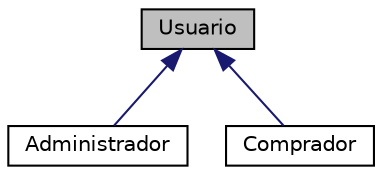 digraph "Usuario"
{
  edge [fontname="Helvetica",fontsize="10",labelfontname="Helvetica",labelfontsize="10"];
  node [fontname="Helvetica",fontsize="10",shape=record];
  Node0 [label="Usuario",height=0.2,width=0.4,color="black", fillcolor="grey75", style="filled", fontcolor="black"];
  Node0 -> Node1 [dir="back",color="midnightblue",fontsize="10",style="solid"];
  Node1 [label="Administrador",height=0.2,width=0.4,color="black", fillcolor="white", style="filled",URL="$class_administrador.html"];
  Node0 -> Node2 [dir="back",color="midnightblue",fontsize="10",style="solid"];
  Node2 [label="Comprador",height=0.2,width=0.4,color="black", fillcolor="white", style="filled",URL="$class_comprador.html"];
}

